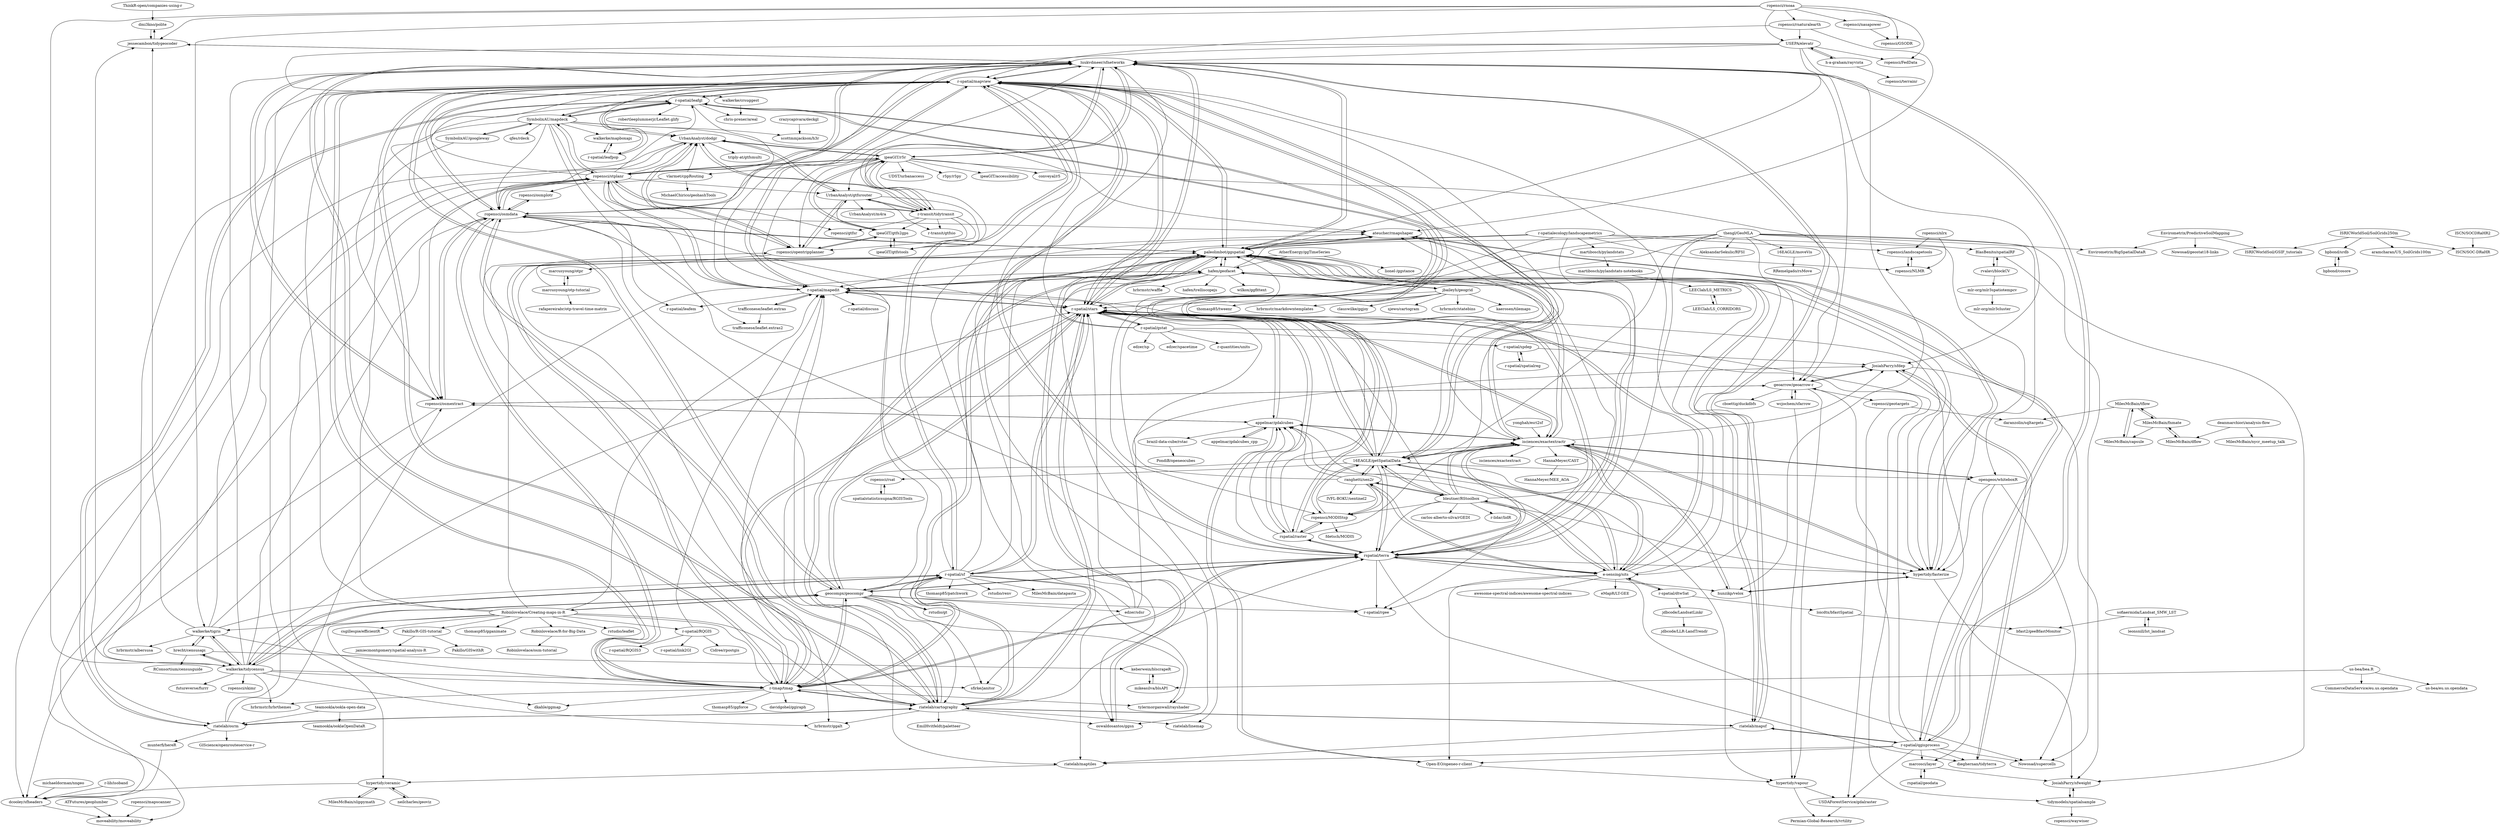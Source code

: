 digraph G {
"ThinkR-open/companies-using-r" -> "dmi3kno/polite"
"r-spatial/leafgl" -> "SymbolixAU/mapdeck"
"r-spatial/leafgl" -> "r-spatial/leafpop"
"r-spatial/leafgl" -> "r-spatial/mapview"
"r-spatial/leafgl" -> "robertleeplummerjr/Leaflet.glify" ["e"=1]
"r-spatial/leafgl" -> "r-spatial/leafem"
"r-spatial/leafgl" -> "isciences/exactextractr"
"r-spatial/leafgl" -> "16EAGLE/getSpatialData"
"r-spatial/leafgl" -> "r-spatial/mapedit"
"r-spatial/leafgl" -> "chris-prener/areal"
"r-spatial/leafgl" -> "riatelab/osrm"
"edzer/sdsr" -> "JosiahParry/sfdep"
"edzer/sdsr" -> "riatelab/maptiles"
"edzer/sdsr" -> "r-spatial/stars"
"edzer/sdsr" -> "r-spatial/mapview"
"Robinlovelace/Creating-maps-in-R" -> "geocompx/geocompr"
"Robinlovelace/Creating-maps-in-R" -> "r-tmap/tmap"
"Robinlovelace/Creating-maps-in-R" -> "csgillespie/efficientR" ["e"=1]
"Robinlovelace/Creating-maps-in-R" -> "r-spatial/mapedit"
"Robinlovelace/Creating-maps-in-R" -> "walkerke/tigris"
"Robinlovelace/Creating-maps-in-R" -> "Pakillo/R-GIS-tutorial"
"Robinlovelace/Creating-maps-in-R" -> "Robinlovelace/R-for-Big-Data"
"Robinlovelace/Creating-maps-in-R" -> "ropensci/stplanr"
"Robinlovelace/Creating-maps-in-R" -> "riatelab/cartography"
"Robinlovelace/Creating-maps-in-R" -> "thomasp85/gganimate" ["e"=1]
"Robinlovelace/Creating-maps-in-R" -> "r-spatial/mapview"
"Robinlovelace/Creating-maps-in-R" -> "dkahle/ggmap" ["e"=1]
"Robinlovelace/Creating-maps-in-R" -> "paleolimbot/ggspatial"
"Robinlovelace/Creating-maps-in-R" -> "rstudio/leaflet" ["e"=1]
"Robinlovelace/Creating-maps-in-R" -> "r-spatial/RQGIS"
"MilesMcBain/dflow" -> "MilesMcBain/fnmate"
"thengl/GeoMLA" -> "BlasBenito/spatialRF"
"thengl/GeoMLA" -> "AleksandarSekulic/RFSI"
"thengl/GeoMLA" -> "r-spatial/stars"
"thengl/GeoMLA" -> "rspatial/terra"
"thengl/GeoMLA" -> "16EAGLE/getSpatialData"
"thengl/GeoMLA" -> "Nowosad/supercells"
"thengl/GeoMLA" -> "e-sensing/sits"
"thengl/GeoMLA" -> "paleolimbot/ggspatial"
"thengl/GeoMLA" -> "ropensci/MODIStsp"
"thengl/GeoMLA" -> "opengeos/whiteboxR"
"thengl/GeoMLA" -> "16EAGLE/moveVis"
"thengl/GeoMLA" -> "Envirometrix/BigSpatialDataR"
"Open-EO/openeo-r-client" -> "appelmar/gdalcubes"
"Open-EO/openeo-r-client" -> "hypertidy/vapour"
"ropensci/nlrx" -> "ropensci/landscapetools"
"ropensci/nlrx" -> "ropensci/NLMR"
"SymbolixAU/mapdeck" -> "r-spatial/leafgl"
"SymbolixAU/mapdeck" -> "SymbolixAU/googleway"
"SymbolixAU/mapdeck" -> "r-spatial/mapview"
"SymbolixAU/mapdeck" -> "ropensci/osmextract"
"SymbolixAU/mapdeck" -> "r-spatial/mapedit"
"SymbolixAU/mapdeck" -> "ropensci/stplanr"
"SymbolixAU/mapdeck" -> "qfes/rdeck" ["e"=1]
"SymbolixAU/mapdeck" -> "ateucher/rmapshaper"
"SymbolixAU/mapdeck" -> "walkerke/mapboxapi"
"SymbolixAU/mapdeck" -> "scottmmjackson/h3r"
"SymbolixAU/mapdeck" -> "ropensci/osmdata"
"SymbolixAU/mapdeck" -> "UrbanAnalyst/dodgr"
"SymbolixAU/mapdeck" -> "trafficonese/leaflet.extras2"
"appelmar/gdalcubes" -> "Open-EO/openeo-r-client"
"appelmar/gdalcubes" -> "appelmar/gdalcubes_cpp"
"appelmar/gdalcubes" -> "hypertidy/vapour"
"appelmar/gdalcubes" -> "isciences/exactextractr"
"appelmar/gdalcubes" -> "brazil-data-cube/rstac"
"appelmar/gdalcubes" -> "r-spatial/stars"
"appelmar/gdalcubes" -> "ropensci/osmextract"
"luukvdmeer/sfnetworks" -> "jessecambon/tidygeocoder"
"luukvdmeer/sfnetworks" -> "ropensci/osmextract"
"luukvdmeer/sfnetworks" -> "r-spatial/stars"
"luukvdmeer/sfnetworks" -> "ropensci/stplanr"
"luukvdmeer/sfnetworks" -> "r-spatial/mapview"
"luukvdmeer/sfnetworks" -> "riatelab/mapsf"
"luukvdmeer/sfnetworks" -> "r-tmap/tmap"
"luukvdmeer/sfnetworks" -> "paleolimbot/ggspatial"
"luukvdmeer/sfnetworks" -> "ropensci/osmdata"
"luukvdmeer/sfnetworks" -> "JosiahParry/sfdep"
"luukvdmeer/sfnetworks" -> "geoarrow/geoarrow-r"
"luukvdmeer/sfnetworks" -> "r-spatial/qgisprocess"
"luukvdmeer/sfnetworks" -> "ipeaGIT/r5r"
"luukvdmeer/sfnetworks" -> "r-transit/tidytransit"
"luukvdmeer/sfnetworks" -> "UrbanAnalyst/dodgr"
"loicdtx/bfastSpatial" -> "bfast2/geeBfastMonitor"
"bleutner/RStoolbox" -> "16EAGLE/getSpatialData"
"bleutner/RStoolbox" -> "e-sensing/sits"
"bleutner/RStoolbox" -> "ranghetti/sen2r"
"bleutner/RStoolbox" -> "rspatial/terra"
"bleutner/RStoolbox" -> "r-spatial/mapview"
"bleutner/RStoolbox" -> "isciences/exactextractr"
"bleutner/RStoolbox" -> "ropensci/MODIStsp"
"bleutner/RStoolbox" -> "r-spatial/stars"
"bleutner/RStoolbox" -> "hypertidy/fasterize"
"bleutner/RStoolbox" -> "r-spatial/rgee" ["e"=1]
"bleutner/RStoolbox" -> "paleolimbot/ggspatial"
"bleutner/RStoolbox" -> "r-lidar/lidR" ["e"=1]
"bleutner/RStoolbox" -> "carlos-alberto-silva/rGEDI" ["e"=1]
"leonsnill/lst_landsat" -> "sofiaermida/Landsat_SMW_LST"
"r-spatialecology/landscapemetrics" -> "ropensci/NLMR"
"r-spatialecology/landscapemetrics" -> "paleolimbot/ggspatial"
"r-spatialecology/landscapemetrics" -> "martibosch/pylandstats"
"r-spatialecology/landscapemetrics" -> "ropensci/landscapetools"
"r-spatialecology/landscapemetrics" -> "rspatial/terra"
"r-spatialecology/landscapemetrics" -> "r-spatial/mapedit"
"r-spatialecology/landscapemetrics" -> "hypertidy/fasterize"
"r-spatialecology/landscapemetrics" -> "r-spatial/stars"
"r-spatialecology/landscapemetrics" -> "oswaldosantos/ggsn"
"dmi3kno/polite" -> "jessecambon/tidygeocoder"
"ropensci/rnoaa" -> "ropensci/nasapower"
"ropensci/rnoaa" -> "USEPA/elevatr"
"ropensci/rnoaa" -> "ropensci/FedData"
"ropensci/rnoaa" -> "ropensci/GSODR"
"ropensci/rnoaa" -> "jessecambon/tidygeocoder"
"ropensci/rnoaa" -> "walkerke/tigris"
"ropensci/rnoaa" -> "ropensci/rnaturalearth"
"ropensci/rnoaa" -> "walkerke/tidycensus"
"walkerke/mapboxapi" -> "r-spatial/leafpop"
"r-tmap/tmap" -> "r-spatial/mapview"
"r-tmap/tmap" -> "r-spatial/stars"
"r-tmap/tmap" -> "r-spatial/sf"
"r-tmap/tmap" -> "rspatial/terra"
"r-tmap/tmap" -> "geocompx/geocompr"
"r-tmap/tmap" -> "paleolimbot/ggspatial"
"r-tmap/tmap" -> "riatelab/cartography"
"r-tmap/tmap" -> "luukvdmeer/sfnetworks"
"r-tmap/tmap" -> "ropensci/osmdata"
"r-tmap/tmap" -> "r-spatial/mapedit"
"r-tmap/tmap" -> "hrbrmstr/hrbrthemes" ["e"=1]
"r-tmap/tmap" -> "thomasp85/ggforce" ["e"=1]
"r-tmap/tmap" -> "tylermorganwall/rayshader" ["e"=1]
"r-tmap/tmap" -> "dkahle/ggmap" ["e"=1]
"r-tmap/tmap" -> "davidgohel/ggiraph" ["e"=1]
"vlarmet/cppRouting" -> "UrbanAnalyst/dodgr"
"vlarmet/cppRouting" -> "dcooley/sfheaders"
"vlarmet/cppRouting" -> "MichaelChirico/geohashTools"
"neilcharles/geoviz" -> "hypertidy/ceramic"
"mlr-org/mlr3spatiotempcv" -> "mlr-org/mlr3cluster" ["e"=1]
"jbaileyh/geogrid" -> "hafen/geofacet"
"jbaileyh/geogrid" -> "clauswilke/ggjoy" ["e"=1]
"jbaileyh/geogrid" -> "riatelab/linemap"
"jbaileyh/geogrid" -> "sjewo/cartogram"
"jbaileyh/geogrid" -> "hrbrmstr/statebins"
"jbaileyh/geogrid" -> "kaerosen/tilemaps"
"jbaileyh/geogrid" -> "thomasp85/tweenr" ["e"=1]
"jbaileyh/geogrid" -> "hrbrmstr/markdowntemplates" ["e"=1]
"marcusyoung/otp-tutorial" -> "marcusyoung/otpr"
"marcusyoung/otp-tutorial" -> "ropensci/opentripplanner"
"marcusyoung/otp-tutorial" -> "rafapereirabr/otp-travel-time-matrix" ["e"=1]
"crazycapivara/deckgl" -> "scottmmjackson/h3r"
"rspatial/terra" -> "r-spatial/stars"
"rspatial/terra" -> "isciences/exactextractr"
"rspatial/terra" -> "r-spatial/sf"
"rspatial/terra" -> "r-tmap/tmap"
"rspatial/terra" -> "rspatial/raster"
"rspatial/terra" -> "paleolimbot/ggspatial"
"rspatial/terra" -> "r-spatial/mapview"
"rspatial/terra" -> "appelmar/gdalcubes"
"rspatial/terra" -> "16EAGLE/getSpatialData"
"rspatial/terra" -> "r-spatial/rgee" ["e"=1]
"rspatial/terra" -> "hunzikp/velox"
"rspatial/terra" -> "geocompx/geocompr"
"rspatial/terra" -> "hypertidy/fasterize"
"rspatial/terra" -> "e-sensing/sits"
"rspatial/terra" -> "dieghernan/tidyterra"
"16EAGLE/getSpatialData" -> "bleutner/RStoolbox"
"16EAGLE/getSpatialData" -> "e-sensing/sits"
"16EAGLE/getSpatialData" -> "rspatial/terra"
"16EAGLE/getSpatialData" -> "appelmar/gdalcubes"
"16EAGLE/getSpatialData" -> "r-spatial/stars"
"16EAGLE/getSpatialData" -> "r-spatial/mapview"
"16EAGLE/getSpatialData" -> "hypertidy/fasterize"
"16EAGLE/getSpatialData" -> "ranghetti/sen2r"
"16EAGLE/getSpatialData" -> "isciences/exactextractr"
"16EAGLE/getSpatialData" -> "r-spatial/leafgl"
"16EAGLE/getSpatialData" -> "r-spatial/mapedit"
"16EAGLE/getSpatialData" -> "ropensci/MODIStsp"
"16EAGLE/getSpatialData" -> "opengeos/whiteboxR"
"16EAGLE/getSpatialData" -> "ropensci/rsat"
"16EAGLE/getSpatialData" -> "ateucher/rmapshaper"
"r-transit/tidytransit" -> "UrbanAnalyst/gtfsrouter"
"r-transit/tidytransit" -> "ipeaGIT/gtfstools"
"r-transit/tidytransit" -> "UrbanAnalyst/dodgr"
"r-transit/tidytransit" -> "ipeaGIT/r5r"
"r-transit/tidytransit" -> "ipeaGIT/gtfs2gps"
"r-transit/tidytransit" -> "ropensci/opentripplanner"
"r-transit/tidytransit" -> "r-transit/gtfsio"
"r-transit/tidytransit" -> "ropensci/gtfsr"
"r-transit/tidytransit" -> "ropensci/stplanr"
"r-transit/tidytransit" -> "luukvdmeer/sfnetworks"
"michaeldorman/nngeo" -> "dcooley/sfheaders"
"isciences/exactextractr" -> "isciences/exactextract" ["e"=1]
"isciences/exactextractr" -> "rspatial/terra"
"isciences/exactextractr" -> "appelmar/gdalcubes"
"isciences/exactextractr" -> "hypertidy/fasterize"
"isciences/exactextractr" -> "r-spatial/stars"
"isciences/exactextractr" -> "hunzikp/velox"
"isciences/exactextractr" -> "paleolimbot/ggspatial"
"isciences/exactextractr" -> "opengeos/whiteboxR"
"isciences/exactextractr" -> "HannaMeyer/CAST"
"isciences/exactextractr" -> "ateucher/rmapshaper"
"isciences/exactextractr" -> "e-sensing/sits"
"isciences/exactextractr" -> "riatelab/maptiles"
"isciences/exactextractr" -> "r-spatial/leafgl"
"isciences/exactextractr" -> "JosiahParry/sfdep"
"isciences/exactextractr" -> "16EAGLE/getSpatialData"
"MilesMcBain/slippymath" -> "hypertidy/ceramic"
"hypertidy/ceramic" -> "MilesMcBain/slippymath"
"hypertidy/ceramic" -> "dcooley/sfheaders"
"hypertidy/ceramic" -> "neilcharles/geoviz"
"martibosch/pylandstats" -> "martibosch/pylandstats-notebooks"
"rvalavi/blockCV" -> "BlasBenito/spatialRF"
"rvalavi/blockCV" -> "mlr-org/mlr3spatiotempcv"
"r-spatial/spdep" -> "r-spatial/spatialreg"
"r-spatial/spdep" -> "JosiahParry/sfdep"
"r-spatial/leafpop" -> "walkerke/mapboxapi"
"r-spatial/leafpop" -> "r-spatial/leafgl"
"Envirometrix/PredictiveSoilMapping" -> "ISRICWorldSoil/GSIF_tutorials"
"Envirometrix/PredictiveSoilMapping" -> "Nowosad/geostat18-links"
"Envirometrix/PredictiveSoilMapping" -> "Envirometrix/BigSpatialDataR"
"ropensci/opentripplanner" -> "ipeaGIT/gtfs2gps"
"ropensci/opentripplanner" -> "marcusyoung/otpr"
"ropensci/opentripplanner" -> "UrbanAnalyst/gtfsrouter"
"ropensci/opentripplanner" -> "UrbanAnalyst/dodgr"
"marcusyoung/otpr" -> "marcusyoung/otp-tutorial"
"opengeos/whiteboxR" -> "Nowosad/supercells"
"opengeos/whiteboxR" -> "hypertidy/fasterize"
"opengeos/whiteboxR" -> "marcosci/layer"
"opengeos/whiteboxR" -> "isciences/exactextractr"
"spatialstatisticsupna/RGISTools" -> "ropensci/rsat"
"rspatial/raster" -> "rspatial/terra"
"rspatial/raster" -> "r-spatial/stars"
"rspatial/raster" -> "r-spatial/mapview"
"rspatial/raster" -> "paleolimbot/ggspatial"
"rspatial/raster" -> "appelmar/gdalcubes"
"rspatial/raster" -> "ropensci/MODIStsp"
"rspatial/raster" -> "isciences/exactextractr"
"ropensci/nasapower" -> "ropensci/GSODR"
"MilesMcBain/fnmate" -> "MilesMcBain/dflow"
"MilesMcBain/fnmate" -> "MilesMcBain/tflow"
"MilesMcBain/fnmate" -> "MilesMcBain/capsule"
"ATFutures/geoplumber" -> "moveability/moveability"
"yonghah/esri2sf" -> "isciences/exactextractr"
"ropensci/landscapetools" -> "ropensci/NLMR"
"dcooley/sfheaders" -> "moveability/moveability"
"r-lib/isoband" -> "dcooley/sfheaders"
"UrbanAnalyst/gtfsrouter" -> "r-transit/tidytransit"
"UrbanAnalyst/gtfsrouter" -> "UrbanAnalyst/dodgr"
"UrbanAnalyst/gtfsrouter" -> "ropensci/opentripplanner"
"UrbanAnalyst/gtfsrouter" -> "r-transit/gtfsio"
"UrbanAnalyst/gtfsrouter" -> "ipeaGIT/gtfs2gps"
"UrbanAnalyst/gtfsrouter" -> "UrbanAnalyst/m4ra"
"UrbanAnalyst/gtfsrouter" -> "ipeaGIT/gtfstools"
"ropensci/mapscanner" -> "moveability/moveability"
"appelmar/gdalcubes_cpp" -> "appelmar/gdalcubes"
"r-spatial/spatialreg" -> "r-spatial/spdep"
"martibosch/pylandstats-notebooks" -> "LEEClab/LS_METRICS"
"bpbond/cosore" -> "bpbond/srdb"
"MilesMcBain/capsule" -> "MilesMcBain/tflow"
"rspatial/geodata" -> "marcosci/layer"
"jessecambon/tidygeocoder" -> "luukvdmeer/sfnetworks"
"jessecambon/tidygeocoder" -> "dmi3kno/polite"
"ropensci/osmextract" -> "ropensci/osmdata"
"ropensci/osmextract" -> "geoarrow/geoarrow-r"
"ropensci/osmextract" -> "dcooley/sfheaders"
"ropensci/osmextract" -> "appelmar/gdalcubes"
"ropensci/osmextract" -> "luukvdmeer/sfnetworks"
"munterfi/hereR" -> "dcooley/sfheaders"
"walkerke/crsuggest" -> "chris-prener/areal"
"r-spatial/dtwSat" -> "loicdtx/bfastSpatial"
"r-spatial/dtwSat" -> "e-sensing/sits"
"r-spatial/dtwSat" -> "jdbcode/LandsatLinkr"
"riatelab/mapsf" -> "paleolimbot/ggspatial"
"riatelab/mapsf" -> "luukvdmeer/sfnetworks"
"riatelab/mapsf" -> "r-spatial/qgisprocess"
"riatelab/mapsf" -> "riatelab/cartography"
"riatelab/mapsf" -> "riatelab/maptiles"
"brazil-data-cube/rstac" -> "PondiB/openeocubes"
"mikeasilva/blsAPI" -> "keberwein/blscrapeR"
"sofiaermida/Landsat_SMW_LST" -> "leonsnill/lst_landsat"
"sofiaermida/Landsat_SMW_LST" -> "bfast2/geeBfastMonitor"
"ropensci/MODIStsp" -> "ranghetti/sen2r"
"ropensci/MODIStsp" -> "fdetsch/MODIS"
"ropensci/MODIStsp" -> "rspatial/raster"
"ropensci/MODIStsp" -> "16EAGLE/getSpatialData"
"jdbcode/LandsatLinkr" -> "jdbcode/LLR-LandTrendr"
"ipeaGIT/r5r" -> "UrbanAnalyst/dodgr"
"ipeaGIT/r5r" -> "r-transit/tidytransit"
"ipeaGIT/r5r" -> "ipeaGIT/gtfs2gps"
"ipeaGIT/r5r" -> "r5py/r5py" ["e"=1]
"ipeaGIT/r5r" -> "UrbanAnalyst/gtfsrouter"
"ipeaGIT/r5r" -> "ipeaGIT/accessibility"
"ipeaGIT/r5r" -> "luukvdmeer/sfnetworks"
"ipeaGIT/r5r" -> "conveyal/r5" ["e"=1]
"ipeaGIT/r5r" -> "ropensci/stplanr"
"ipeaGIT/r5r" -> "ipeaGIT/gtfstools"
"ipeaGIT/r5r" -> "ropensci/opentripplanner"
"ipeaGIT/r5r" -> "UDST/urbanaccess" ["e"=1]
"ipeaGIT/r5r" -> "vlarmet/cppRouting"
"ipeaGIT/r5r" -> "geoarrow/geoarrow-r"
"teamookla/ookla-open-data" -> "teamookla/ooklaOpenDataR"
"teamookla/ookla-open-data" -> "riatelab/osrm"
"ipeaGIT/gtfs2gps" -> "ipeaGIT/gtfstools"
"ipeaGIT/gtfs2gps" -> "ropensci/opentripplanner"
"ipeaGIT/gtfs2gps" -> "ipeaGIT/r5r"
"deanmarchiori/analysis-flow" -> "MilesMcBain/nycr_meetup_talk"
"deanmarchiori/analysis-flow" -> "MilesMcBain/dflow"
"bpbond/srdb" -> "bpbond/cosore"
"ropensci/rsat" -> "spatialstatisticsupna/RGISTools"
"r-spatial/qgisprocess" -> "Nowosad/supercells"
"r-spatial/qgisprocess" -> "geoarrow/geoarrow-r"
"r-spatial/qgisprocess" -> "paleolimbot/ggspatial"
"r-spatial/qgisprocess" -> "marcosci/layer"
"r-spatial/qgisprocess" -> "riatelab/mapsf"
"r-spatial/qgisprocess" -> "luukvdmeer/sfnetworks"
"r-spatial/qgisprocess" -> "r-spatial/stars"
"r-spatial/qgisprocess" -> "JosiahParry/sfdep"
"r-spatial/qgisprocess" -> "Open-EO/openeo-r-client"
"r-spatial/qgisprocess" -> "dieghernan/tidyterra"
"r-spatial/qgisprocess" -> "USDAForestService/gdalraster"
"r-spatial/qgisprocess" -> "riatelab/maptiles"
"walkerke/tigris" -> "walkerke/tidycensus"
"walkerke/tigris" -> "hrecht/censusapi"
"walkerke/tigris" -> "r-tmap/tmap"
"walkerke/tigris" -> "jessecambon/tidygeocoder"
"walkerke/tigris" -> "hrbrmstr/albersusa" ["e"=1]
"walkerke/tigris" -> "r-spatial/mapview"
"walkerke/tigris" -> "hafen/geofacet"
"walkerke/tigris" -> "r-spatial/sf"
"ropensci/rnaturalearth" -> "ateucher/rmapshaper"
"ropensci/rnaturalearth" -> "r-spatial/mapview"
"ropensci/rnaturalearth" -> "USEPA/elevatr"
"riatelab/maptiles" -> "hypertidy/ceramic"
"ateucher/rmapshaper" -> "hypertidy/fasterize"
"ateucher/rmapshaper" -> "geoarrow/geoarrow-r"
"ateucher/rmapshaper" -> "paleolimbot/ggspatial"
"ropensci/stplanr" -> "UrbanAnalyst/dodgr"
"ropensci/stplanr" -> "luukvdmeer/sfnetworks"
"ropensci/stplanr" -> "ropensci/osmdata"
"ropensci/stplanr" -> "r-spatial/mapedit"
"ropensci/stplanr" -> "r-transit/tidytransit"
"ropensci/stplanr" -> "SymbolixAU/mapdeck"
"ropensci/stplanr" -> "ipeaGIT/r5r"
"ropensci/stplanr" -> "r-spatial/mapview"
"ropensci/stplanr" -> "UrbanAnalyst/gtfsrouter"
"ropensci/stplanr" -> "ropensci/opentripplanner"
"ropensci/stplanr" -> "r-spatial/leafgl"
"ropensci/stplanr" -> "ropensci/osmextract"
"ropensci/stplanr" -> "ropensci/gtfsr"
"ropensci/stplanr" -> "riatelab/osrm"
"ropensci/stplanr" -> "ropensci/osmplotr"
"riatelab/cartography" -> "paleolimbot/ggspatial"
"riatelab/cartography" -> "r-tmap/tmap"
"riatelab/cartography" -> "r-spatial/mapview"
"riatelab/cartography" -> "r-spatial/stars"
"riatelab/cartography" -> "ropensci/osmdata"
"riatelab/cartography" -> "hafen/geofacet"
"riatelab/cartography" -> "riatelab/mapsf"
"riatelab/cartography" -> "r-spatial/mapedit"
"riatelab/cartography" -> "riatelab/osrm"
"riatelab/cartography" -> "rspatial/terra"
"riatelab/cartography" -> "oswaldosantos/ggsn"
"riatelab/cartography" -> "riatelab/linemap"
"riatelab/cartography" -> "ateucher/rmapshaper"
"riatelab/cartography" -> "hrbrmstr/ggalt" ["e"=1]
"riatelab/cartography" -> "EmilHvitfeldt/paletteer" ["e"=1]
"tidymodels/spatialsample" -> "JosiahParry/sfweight"
"tidymodels/spatialsample" -> "ropensci/waywiser"
"JosiahParry/sfweight" -> "tidymodels/spatialsample"
"wcjochem/sfarrow" -> "geoarrow/geoarrow-r"
"wcjochem/sfarrow" -> "hypertidy/vapour"
"Robinlovelace/R-for-Big-Data" -> "Robinlovelace/osm-tutorial"
"BlasBenito/spatialRF" -> "rvalavi/blockCV"
"BlasBenito/spatialRF" -> "JosiahParry/sfweight"
"MilesMcBain/tflow" -> "MilesMcBain/capsule"
"MilesMcBain/tflow" -> "MilesMcBain/fnmate"
"MilesMcBain/tflow" -> "daranzolin/sqltargets"
"h-a-graham/rayvista" -> "ropensci/terrainr"
"h-a-graham/rayvista" -> "USEPA/elevatr"
"ipeaGIT/gtfstools" -> "ipeaGIT/gtfs2gps"
"r-spatial/sf" -> "r-spatial/stars"
"r-spatial/sf" -> "r-spatial/mapview"
"r-spatial/sf" -> "r-tmap/tmap"
"r-spatial/sf" -> "rspatial/terra"
"r-spatial/sf" -> "geocompx/geocompr"
"r-spatial/sf" -> "r-spatial/mapedit"
"r-spatial/sf" -> "sfirke/janitor" ["e"=1]
"r-spatial/sf" -> "MilesMcBain/datapasta" ["e"=1]
"r-spatial/sf" -> "rstudio/gt" ["e"=1]
"r-spatial/sf" -> "thomasp85/patchwork" ["e"=1]
"r-spatial/sf" -> "luukvdmeer/sfnetworks"
"r-spatial/sf" -> "paleolimbot/ggspatial"
"r-spatial/sf" -> "walkerke/tidycensus"
"r-spatial/sf" -> "rstudio/renv" ["e"=1]
"r-spatial/sf" -> "tylermorganwall/rayshader" ["e"=1]
"r-spatial/mapview" -> "r-spatial/mapedit"
"r-spatial/mapview" -> "r-spatial/stars"
"r-spatial/mapview" -> "r-tmap/tmap"
"r-spatial/mapview" -> "r-spatial/sf"
"r-spatial/mapview" -> "rspatial/terra"
"r-spatial/mapview" -> "luukvdmeer/sfnetworks"
"r-spatial/mapview" -> "paleolimbot/ggspatial"
"r-spatial/mapview" -> "geocompx/geocompr"
"r-spatial/mapview" -> "r-spatial/leafgl"
"r-spatial/mapview" -> "riatelab/cartography"
"r-spatial/mapview" -> "SymbolixAU/mapdeck"
"r-spatial/mapview" -> "16EAGLE/getSpatialData"
"r-spatial/mapview" -> "r-spatial/rgee" ["e"=1]
"r-spatial/mapview" -> "ropensci/osmdata"
"r-spatial/mapview" -> "rspatial/raster"
"marcosci/layer" -> "JosiahParry/sfweight"
"marcosci/layer" -> "rspatial/geodata"
"JosiahParry/sfdep" -> "geoarrow/geoarrow-r"
"JosiahParry/sfdep" -> "dieghernan/tidyterra"
"JosiahParry/sfdep" -> "JosiahParry/sfweight"
"riatelab/osrm" -> "munterfi/hereR"
"riatelab/osrm" -> "r-spatial/leafgl"
"riatelab/osrm" -> "riatelab/cartography"
"riatelab/osrm" -> "luukvdmeer/sfnetworks"
"riatelab/osrm" -> "GIScience/openrouteservice-r" ["e"=1]
"riatelab/osrm" -> "ropensci/osmextract"
"geoarrow/geoarrow-r" -> "wcjochem/sfarrow"
"geoarrow/geoarrow-r" -> "JosiahParry/sfdep"
"geoarrow/geoarrow-r" -> "ropensci/osmextract"
"geoarrow/geoarrow-r" -> "hypertidy/vapour"
"geoarrow/geoarrow-r" -> "ropensci/geotargets"
"geoarrow/geoarrow-r" -> "cboettig/duckdbfs"
"dieghernan/tidyterra" -> "JosiahParry/sfdep"
"r-spatial/gstat" -> "r-spatial/stars"
"r-spatial/gstat" -> "paleolimbot/ggspatial"
"r-spatial/gstat" -> "edzer/sp" ["e"=1]
"r-spatial/gstat" -> "edzer/spacetime"
"r-spatial/gstat" -> "r-spatial/mapview"
"r-spatial/gstat" -> "r-spatial/spdep"
"r-spatial/gstat" -> "tidymodels/spatialsample"
"r-spatial/gstat" -> "r-quantities/units" ["e"=1]
"oswaldosantos/ggsn" -> "paleolimbot/ggspatial"
"ISRICWorldSoil/SoilGrids250m" -> "ISRICWorldSoil/GSIF_tutorials"
"ISRICWorldSoil/SoilGrids250m" -> "aramcharan/US_SoilGrids100m"
"ISRICWorldSoil/SoilGrids250m" -> "bpbond/srdb"
"ISRICWorldSoil/SoilGrids250m" -> "ISCN/SOC-DRaHR"
"ropensci/osmplotr" -> "ropensci/osmdata"
"AtherEnergy/ggTimeSeries" -> "lionel-/ggstance"
"AtherEnergy/ggTimeSeries" -> "hafen/geofacet"
"AtherEnergy/ggTimeSeries" -> "hrbrmstr/ggalt" ["e"=1]
"r-spatial/RQGIS" -> "r-spatial/RQGIS3"
"r-spatial/RQGIS" -> "r-spatial/mapedit"
"r-spatial/RQGIS" -> "r-spatial/link2GI"
"r-spatial/RQGIS" -> "Cidree/rpostgis"
"keberwein/blscrapeR" -> "mikeasilva/blsAPI"
"hrecht/censusapi" -> "walkerke/tidycensus"
"hrecht/censusapi" -> "walkerke/tigris"
"hrecht/censusapi" -> "keberwein/blscrapeR"
"hrecht/censusapi" -> "RConsortium/censusguide"
"SymbolixAU/googleway" -> "SymbolixAU/mapdeck"
"SymbolixAU/googleway" -> "hypertidy/ceramic"
"LEEClab/LS_CORRIDORS" -> "LEEClab/LS_METRICS"
"trafficonese/leaflet.extras" -> "r-spatial/mapedit"
"trafficonese/leaflet.extras" -> "trafficonese/leaflet.extras2"
"paleolimbot/ggspatial" -> "riatelab/cartography"
"paleolimbot/ggspatial" -> "r-spatial/stars"
"paleolimbot/ggspatial" -> "rspatial/terra"
"paleolimbot/ggspatial" -> "r-tmap/tmap"
"paleolimbot/ggspatial" -> "riatelab/mapsf"
"paleolimbot/ggspatial" -> "hafen/geofacet"
"paleolimbot/ggspatial" -> "ateucher/rmapshaper"
"paleolimbot/ggspatial" -> "isciences/exactextractr"
"paleolimbot/ggspatial" -> "ropensci/osmdata"
"paleolimbot/ggspatial" -> "luukvdmeer/sfnetworks"
"paleolimbot/ggspatial" -> "oswaldosantos/ggsn"
"paleolimbot/ggspatial" -> "r-spatial/mapview"
"paleolimbot/ggspatial" -> "r-spatial/mapedit"
"paleolimbot/ggspatial" -> "r-spatial/qgisprocess"
"paleolimbot/ggspatial" -> "hypertidy/fasterize"
"us-bea/bea.R" -> "us-bea/eu.us.opendata"
"us-bea/bea.R" -> "CommerceDataService/eu.us.opendata"
"us-bea/bea.R" -> "mikeasilva/blsAPI"
"USEPA/elevatr" -> "h-a-graham/rayvista"
"USEPA/elevatr" -> "ropensci/FedData"
"USEPA/elevatr" -> "paleolimbot/ggspatial"
"USEPA/elevatr" -> "hunzikp/velox"
"USEPA/elevatr" -> "walkerke/crsuggest"
"USEPA/elevatr" -> "r-spatial/mapedit"
"USEPA/elevatr" -> "luukvdmeer/sfnetworks"
"hunzikp/velox" -> "hypertidy/fasterize"
"hunzikp/velox" -> "isciences/exactextractr"
"USDAForestService/gdalraster" -> "Permian-Global-Research/vrtility"
"ropensci/osmdata" -> "ropensci/osmextract"
"ropensci/osmdata" -> "ropensci/osmplotr"
"ropensci/osmdata" -> "paleolimbot/ggspatial"
"ropensci/osmdata" -> "luukvdmeer/sfnetworks"
"ropensci/osmdata" -> "r-tmap/tmap"
"ropensci/osmdata" -> "ropensci/stplanr"
"ropensci/osmdata" -> "r-spatial/stars"
"ropensci/osmdata" -> "UrbanAnalyst/dodgr"
"ropensci/osmdata" -> "riatelab/cartography"
"ropensci/osmdata" -> "r-spatial/mapview"
"ropensci/osmdata" -> "ateucher/rmapshaper"
"ropensci/osmdata" -> "rspatial/terra"
"ropensci/geotargets" -> "daranzolin/sqltargets"
"ropensci/geotargets" -> "USDAForestService/gdalraster"
"r-spatial/mapedit" -> "r-spatial/mapview"
"r-spatial/mapedit" -> "r-spatial/discuss"
"r-spatial/mapedit" -> "r-spatial/stars"
"r-spatial/mapedit" -> "r-spatial/leafem"
"r-spatial/mapedit" -> "trafficonese/leaflet.extras"
"r-spatial/mapedit" -> "hafen/geofacet"
"r-spatial/mapedit" -> "paleolimbot/ggspatial"
"r-spatial/mapedit" -> "ropensci/stplanr"
"r-spatial/mapedit" -> "hypertidy/fasterize"
"r-spatial/stars" -> "rspatial/terra"
"r-spatial/stars" -> "r-spatial/mapview"
"r-spatial/stars" -> "r-spatial/sf"
"r-spatial/stars" -> "r-tmap/tmap"
"r-spatial/stars" -> "paleolimbot/ggspatial"
"r-spatial/stars" -> "appelmar/gdalcubes"
"r-spatial/stars" -> "isciences/exactextractr"
"r-spatial/stars" -> "r-spatial/mapedit"
"r-spatial/stars" -> "geocompx/geocompr"
"r-spatial/stars" -> "luukvdmeer/sfnetworks"
"r-spatial/stars" -> "e-sensing/sits"
"r-spatial/stars" -> "rspatial/raster"
"r-spatial/stars" -> "riatelab/cartography"
"r-spatial/stars" -> "r-spatial/gstat"
"r-spatial/stars" -> "16EAGLE/getSpatialData"
"LEEClab/LS_METRICS" -> "LEEClab/LS_CORRIDORS"
"geocompx/geocompr" -> "r-spatial/sf"
"geocompx/geocompr" -> "r-tmap/tmap"
"geocompx/geocompr" -> "r-spatial/stars"
"geocompx/geocompr" -> "r-spatial/mapview"
"geocompx/geocompr" -> "rspatial/terra"
"geocompx/geocompr" -> "tylermorganwall/rayshader" ["e"=1]
"geocompx/geocompr" -> "luukvdmeer/sfnetworks"
"geocompx/geocompr" -> "r-spatial/rgee" ["e"=1]
"geocompx/geocompr" -> "Robinlovelace/Creating-maps-in-R"
"geocompx/geocompr" -> "edzer/sdsr"
"geocompx/geocompr" -> "walkerke/tidycensus"
"geocompx/geocompr" -> "sfirke/janitor" ["e"=1]
"geocompx/geocompr" -> "riatelab/cartography"
"geocompx/geocompr" -> "rstudio/gt" ["e"=1]
"geocompx/geocompr" -> "ropensci/osmdata"
"Pakillo/R-GIS-tutorial" -> "jamiecmontgomery/spatial-analysis-R"
"Pakillo/R-GIS-tutorial" -> "Pakillo/GISwithR"
"hypertidy/fasterize" -> "hunzikp/velox"
"hypertidy/fasterize" -> "isciences/exactextractr"
"hypertidy/fasterize" -> "JosiahParry/sfweight"
"hypertidy/fasterize" -> "ateucher/rmapshaper"
"e-sensing/sits" -> "r-spatial/rgee" ["e"=1]
"e-sensing/sits" -> "r-spatial/stars"
"e-sensing/sits" -> "16EAGLE/getSpatialData"
"e-sensing/sits" -> "isciences/exactextractr"
"e-sensing/sits" -> "rspatial/terra"
"e-sensing/sits" -> "ranghetti/sen2r"
"e-sensing/sits" -> "appelmar/gdalcubes"
"e-sensing/sits" -> "bleutner/RStoolbox"
"e-sensing/sits" -> "r-spatial/mapview"
"e-sensing/sits" -> "r-spatial/dtwSat"
"e-sensing/sits" -> "paleolimbot/ggspatial"
"e-sensing/sits" -> "awesome-spectral-indices/awesome-spectral-indices" ["e"=1]
"e-sensing/sits" -> "Open-EO/openeo-r-client"
"e-sensing/sits" -> "eMapR/LT-GEE" ["e"=1]
"e-sensing/sits" -> "Nowosad/supercells"
"walkerke/tidycensus" -> "walkerke/tigris"
"walkerke/tidycensus" -> "hrecht/censusapi"
"walkerke/tidycensus" -> "r-tmap/tmap"
"walkerke/tidycensus" -> "r-spatial/sf"
"walkerke/tidycensus" -> "r-spatial/stars"
"walkerke/tidycensus" -> "ropensci/osmdata"
"walkerke/tidycensus" -> "geocompx/geocompr"
"walkerke/tidycensus" -> "sfirke/janitor" ["e"=1]
"walkerke/tidycensus" -> "ropensci/skimr" ["e"=1]
"walkerke/tidycensus" -> "jessecambon/tidygeocoder"
"walkerke/tidycensus" -> "luukvdmeer/sfnetworks"
"walkerke/tidycensus" -> "hrbrmstr/hrbrthemes" ["e"=1]
"walkerke/tidycensus" -> "hrbrmstr/ggalt" ["e"=1]
"walkerke/tidycensus" -> "r-spatial/mapview"
"walkerke/tidycensus" -> "futureverse/furrr" ["e"=1]
"hafen/geofacet" -> "paleolimbot/ggspatial"
"hafen/geofacet" -> "r-spatial/mapedit"
"hafen/geofacet" -> "jbaileyh/geogrid"
"hafen/geofacet" -> "riatelab/cartography"
"hafen/geofacet" -> "hrbrmstr/waffle" ["e"=1]
"hafen/geofacet" -> "ateucher/rmapshaper"
"hafen/geofacet" -> "hafen/trelliscopejs" ["e"=1]
"hafen/geofacet" -> "oswaldosantos/ggsn"
"hafen/geofacet" -> "hypertidy/fasterize"
"hafen/geofacet" -> "wilkox/ggfittext" ["e"=1]
"UrbanAnalyst/dodgr" -> "UrbanAnalyst/gtfsrouter"
"UrbanAnalyst/dodgr" -> "dcooley/sfheaders"
"UrbanAnalyst/dodgr" -> "ipeaGIT/r5r"
"UrbanAnalyst/dodgr" -> "triply-at/gtfsmulti"
"UrbanAnalyst/dodgr" -> "r-transit/tidytransit"
"UrbanAnalyst/dodgr" -> "ropensci/opentripplanner"
"UrbanAnalyst/dodgr" -> "moveability/moveability"
"HannaMeyer/CAST" -> "HannaMeyer/MEE_AOA"
"16EAGLE/moveVis" -> "RRemelgado/rsMove"
"hypertidy/vapour" -> "USDAForestService/gdalraster"
"hypertidy/vapour" -> "Permian-Global-Research/vrtility"
"ropensci/NLMR" -> "ropensci/landscapetools"
"ranghetti/sen2r" -> "appelmar/gdalcubes"
"ranghetti/sen2r" -> "ropensci/MODIStsp"
"ranghetti/sen2r" -> "16EAGLE/getSpatialData"
"ranghetti/sen2r" -> "IVFL-BOKU/sentinel2"
"ranghetti/sen2r" -> "e-sensing/sits"
"ranghetti/sen2r" -> "bleutner/RStoolbox"
"ranghetti/sen2r" -> "r-spatial/stars"
"ISCN/SOCDRaHR2" -> "ISCN/SOC-DRaHR"
"ThinkR-open/companies-using-r" ["l"="39.153,35.48"]
"dmi3kno/polite" ["l"="39.15,35.428"]
"r-spatial/leafgl" ["l"="39.145,35.318"]
"SymbolixAU/mapdeck" ["l"="39.108,35.326"]
"r-spatial/leafpop" ["l"="39.086,35.331"]
"r-spatial/mapview" ["l"="39.162,35.283"]
"robertleeplummerjr/Leaflet.glify" ["l"="38.384,23.036"]
"r-spatial/leafem" ["l"="39.112,35.342"]
"isciences/exactextractr" ["l"="39.221,35.283"]
"16EAGLE/getSpatialData" ["l"="39.211,35.273"]
"r-spatial/mapedit" ["l"="39.138,35.299"]
"chris-prener/areal" ["l"="39.186,35.386"]
"riatelab/osrm" ["l"="39.098,35.311"]
"edzer/sdsr" ["l"="39.181,35.239"]
"JosiahParry/sfdep" ["l"="39.241,35.286"]
"riatelab/maptiles" ["l"="39.174,35.282"]
"r-spatial/stars" ["l"="39.183,35.267"]
"Robinlovelace/Creating-maps-in-R" ["l"="39.112,35.244"]
"geocompx/geocompr" ["l"="39.152,35.245"]
"r-tmap/tmap" ["l"="39.152,35.271"]
"csgillespie/efficientR" ["l"="40.407,35.421"]
"walkerke/tigris" ["l"="39.103,35.29"]
"Pakillo/R-GIS-tutorial" ["l"="39.095,35.161"]
"Robinlovelace/R-for-Big-Data" ["l"="39.091,35.196"]
"ropensci/stplanr" ["l"="39.132,35.336"]
"riatelab/cartography" ["l"="39.143,35.288"]
"thomasp85/gganimate" ["l"="40.544,35.445"]
"dkahle/ggmap" ["l"="40.506,35.416"]
"paleolimbot/ggspatial" ["l"="39.181,35.291"]
"rstudio/leaflet" ["l"="42.383,35.276"]
"r-spatial/RQGIS" ["l"="39.068,35.221"]
"MilesMcBain/dflow" ["l"="39.566,35.259"]
"MilesMcBain/fnmate" ["l"="39.536,35.268"]
"thengl/GeoMLA" ["l"="39.268,35.254"]
"BlasBenito/spatialRF" ["l"="39.337,35.242"]
"AleksandarSekulic/RFSI" ["l"="39.309,35.232"]
"rspatial/terra" ["l"="39.194,35.276"]
"Nowosad/supercells" ["l"="39.268,35.271"]
"e-sensing/sits" ["l"="39.23,35.251"]
"ropensci/MODIStsp" ["l"="39.231,35.231"]
"opengeos/whiteboxR" ["l"="39.264,35.284"]
"16EAGLE/moveVis" ["l"="39.335,35.21"]
"Envirometrix/BigSpatialDataR" ["l"="39.374,35.282"]
"Open-EO/openeo-r-client" ["l"="39.252,35.274"]
"appelmar/gdalcubes" ["l"="39.23,35.269"]
"hypertidy/vapour" ["l"="39.276,35.308"]
"ropensci/nlrx" ["l"="39.282,35.395"]
"ropensci/landscapetools" ["l"="39.254,35.373"]
"ropensci/NLMR" ["l"="39.269,35.372"]
"SymbolixAU/googleway" ["l"="39.055,35.327"]
"ropensci/osmextract" ["l"="39.167,35.327"]
"qfes/rdeck" ["l"="40.921,35.075"]
"ateucher/rmapshaper" ["l"="39.183,35.311"]
"walkerke/mapboxapi" ["l"="39.068,35.347"]
"scottmmjackson/h3r" ["l"="39.017,35.352"]
"ropensci/osmdata" ["l"="39.153,35.305"]
"UrbanAnalyst/dodgr" ["l"="39.103,35.364"]
"trafficonese/leaflet.extras2" ["l"="39.067,35.304"]
"appelmar/gdalcubes_cpp" ["l"="39.255,35.24"]
"brazil-data-cube/rstac" ["l"="39.282,35.214"]
"luukvdmeer/sfnetworks" ["l"="39.164,35.316"]
"jessecambon/tidygeocoder" ["l"="39.146,35.357"]
"riatelab/mapsf" ["l"="39.197,35.306"]
"geoarrow/geoarrow-r" ["l"="39.235,35.327"]
"r-spatial/qgisprocess" ["l"="39.23,35.301"]
"ipeaGIT/r5r" ["l"="39.138,35.371"]
"r-transit/tidytransit" ["l"="39.123,35.365"]
"loicdtx/bfastSpatial" ["l"="39.279,35.121"]
"bfast2/geeBfastMonitor" ["l"="39.298,35.082"]
"bleutner/RStoolbox" ["l"="39.211,35.257"]
"ranghetti/sen2r" ["l"="39.214,35.237"]
"hypertidy/fasterize" ["l"="39.21,35.297"]
"r-spatial/rgee" ["l"="41.723,24.268"]
"r-lidar/lidR" ["l"="37.77,22.982"]
"carlos-alberto-silva/rGEDI" ["l"="37.652,22.955"]
"leonsnill/lst_landsat" ["l"="39.32,35.032"]
"sofiaermida/Landsat_SMW_LST" ["l"="39.312,35.05"]
"r-spatialecology/landscapemetrics" ["l"="39.22,35.332"]
"martibosch/pylandstats" ["l"="39.298,35.376"]
"oswaldosantos/ggsn" ["l"="39.187,35.326"]
"ropensci/rnoaa" ["l"="39.173,35.369"]
"ropensci/nasapower" ["l"="39.181,35.415"]
"USEPA/elevatr" ["l"="39.208,35.36"]
"ropensci/FedData" ["l"="39.213,35.387"]
"ropensci/GSODR" ["l"="39.197,35.425"]
"ropensci/rnaturalearth" ["l"="39.191,35.347"]
"walkerke/tidycensus" ["l"="39.119,35.281"]
"r-spatial/sf" ["l"="39.132,35.259"]
"hrbrmstr/hrbrthemes" ["l"="40.616,35.462"]
"thomasp85/ggforce" ["l"="40.639,35.467"]
"tylermorganwall/rayshader" ["l"="40.707,35.416"]
"davidgohel/ggiraph" ["l"="40.622,35.447"]
"vlarmet/cppRouting" ["l"="39.079,35.395"]
"dcooley/sfheaders" ["l"="39.058,35.365"]
"MichaelChirico/geohashTools" ["l"="39.058,35.432"]
"neilcharles/geoviz" ["l"="38.999,35.301"]
"hypertidy/ceramic" ["l"="39.044,35.309"]
"mlr-org/mlr3spatiotempcv" ["l"="39.408,35.218"]
"mlr-org/mlr3cluster" ["l"="40.293,35.731"]
"jbaileyh/geogrid" ["l"="39.016,35.317"]
"hafen/geofacet" ["l"="39.121,35.313"]
"clauswilke/ggjoy" ["l"="40.682,35.399"]
"riatelab/linemap" ["l"="39.05,35.287"]
"sjewo/cartogram" ["l"="38.95,35.327"]
"hrbrmstr/statebins" ["l"="38.96,35.303"]
"kaerosen/tilemaps" ["l"="38.979,35.326"]
"thomasp85/tweenr" ["l"="40.65,35.379"]
"hrbrmstr/markdowntemplates" ["l"="40.504,35.378"]
"marcusyoung/otp-tutorial" ["l"="39.091,35.438"]
"marcusyoung/otpr" ["l"="39.088,35.423"]
"ropensci/opentripplanner" ["l"="39.102,35.39"]
"rafapereirabr/otp-travel-time-matrix" ["l"="36.009,19.571"]
"crazycapivara/deckgl" ["l"="38.969,35.364"]
"rspatial/raster" ["l"="39.196,35.254"]
"hunzikp/velox" ["l"="39.221,35.313"]
"dieghernan/tidyterra" ["l"="39.255,35.303"]
"ropensci/rsat" ["l"="39.288,35.321"]
"UrbanAnalyst/gtfsrouter" ["l"="39.113,35.38"]
"ipeaGIT/gtfstools" ["l"="39.136,35.395"]
"ipeaGIT/gtfs2gps" ["l"="39.122,35.393"]
"r-transit/gtfsio" ["l"="39.111,35.398"]
"ropensci/gtfsr" ["l"="39.147,35.384"]
"michaeldorman/nngeo" ["l"="39.02,35.379"]
"isciences/exactextract" ["l"="41.541,24.265"]
"HannaMeyer/CAST" ["l"="39.313,35.274"]
"MilesMcBain/slippymath" ["l"="39.018,35.293"]
"martibosch/pylandstats-notebooks" ["l"="39.337,35.404"]
"rvalavi/blockCV" ["l"="39.376,35.23"]
"r-spatial/spdep" ["l"="39.252,35.213"]
"r-spatial/spatialreg" ["l"="39.271,35.194"]
"Envirometrix/PredictiveSoilMapping" ["l"="39.454,35.313"]
"ISRICWorldSoil/GSIF_tutorials" ["l"="39.512,35.336"]
"Nowosad/geostat18-links" ["l"="39.475,35.324"]
"marcosci/layer" ["l"="39.306,35.29"]
"spatialstatisticsupna/RGISTools" ["l"="39.316,35.336"]
"MilesMcBain/tflow" ["l"="39.499,35.281"]
"MilesMcBain/capsule" ["l"="39.525,35.286"]
"ATFutures/geoplumber" ["l"="39.013,35.419"]
"moveability/moveability" ["l"="39.037,35.392"]
"yonghah/esri2sf" ["l"="39.301,35.255"]
"r-lib/isoband" ["l"="38.999,35.386"]
"UrbanAnalyst/m4ra" ["l"="39.101,35.41"]
"ropensci/mapscanner" ["l"="38.989,35.415"]
"LEEClab/LS_METRICS" ["l"="39.364,35.423"]
"bpbond/cosore" ["l"="39.621,35.369"]
"bpbond/srdb" ["l"="39.6,35.364"]
"rspatial/geodata" ["l"="39.347,35.296"]
"munterfi/hereR" ["l"="39.044,35.347"]
"walkerke/crsuggest" ["l"="39.217,35.405"]
"r-spatial/dtwSat" ["l"="39.257,35.18"]
"jdbcode/LandsatLinkr" ["l"="39.278,35.15"]
"PondiB/openeocubes" ["l"="39.305,35.186"]
"mikeasilva/blsAPI" ["l"="38.94,35.193"]
"keberwein/blscrapeR" ["l"="38.976,35.213"]
"fdetsch/MODIS" ["l"="39.23,35.186"]
"jdbcode/LLR-LandTrendr" ["l"="39.296,35.137"]
"r5py/r5py" ["l"="35.971,19.562"]
"ipeaGIT/accessibility" ["l"="39.13,35.414"]
"conveyal/r5" ["l"="36.021,19.597"]
"UDST/urbanaccess" ["l"="41.36,24.13"]
"teamookla/ookla-open-data" ["l"="39.004,35.269"]
"teamookla/ooklaOpenDataR" ["l"="38.97,35.259"]
"deanmarchiori/analysis-flow" ["l"="39.602,35.25"]
"MilesMcBain/nycr_meetup_talk" ["l"="39.628,35.243"]
"USDAForestService/gdalraster" ["l"="39.298,35.31"]
"hrecht/censusapi" ["l"="39.061,35.255"]
"hrbrmstr/albersusa" ["l"="18.74,13.969"]
"ropensci/osmplotr" ["l"="39.159,35.343"]
"hrbrmstr/ggalt" ["l"="40.639,35.433"]
"EmilHvitfeldt/paletteer" ["l"="40.679,35.504"]
"tidymodels/spatialsample" ["l"="39.279,35.231"]
"JosiahParry/sfweight" ["l"="39.285,35.264"]
"ropensci/waywiser" ["l"="39.306,35.206"]
"wcjochem/sfarrow" ["l"="39.268,35.335"]
"Robinlovelace/osm-tutorial" ["l"="39.074,35.174"]
"daranzolin/sqltargets" ["l"="39.422,35.301"]
"h-a-graham/rayvista" ["l"="39.242,35.397"]
"ropensci/terrainr" ["l"="39.264,35.431"]
"sfirke/janitor" ["l"="40.545,35.415"]
"MilesMcBain/datapasta" ["l"="40.578,35.41"]
"rstudio/gt" ["l"="40.537,35.431"]
"thomasp85/patchwork" ["l"="40.561,35.454"]
"rstudio/renv" ["l"="40.574,35.309"]
"GIScience/openrouteservice-r" ["l"="39.524,24.524"]
"ropensci/geotargets" ["l"="39.336,35.319"]
"cboettig/duckdbfs" ["l"="39.285,35.353"]
"r-spatial/gstat" ["l"="39.201,35.227"]
"edzer/sp" ["l"="40.504,34.91"]
"edzer/spacetime" ["l"="39.193,35.18"]
"r-quantities/units" ["l"="40.978,35.171"]
"ISRICWorldSoil/SoilGrids250m" ["l"="39.563,35.356"]
"aramcharan/US_SoilGrids100m" ["l"="39.584,35.345"]
"ISCN/SOC-DRaHR" ["l"="39.574,35.378"]
"AtherEnergy/ggTimeSeries" ["l"="39.048,35.406"]
"lionel-/ggstance" ["l"="39.016,35.451"]
"r-spatial/RQGIS3" ["l"="39.027,35.2"]
"r-spatial/link2GI" ["l"="39.052,35.199"]
"Cidree/rpostgis" ["l"="39.041,35.181"]
"RConsortium/censusguide" ["l"="39.02,35.235"]
"LEEClab/LS_CORRIDORS" ["l"="39.378,35.435"]
"trafficonese/leaflet.extras" ["l"="39.078,35.281"]
"us-bea/bea.R" ["l"="38.899,35.17"]
"us-bea/eu.us.opendata" ["l"="38.889,35.15"]
"CommerceDataService/eu.us.opendata" ["l"="38.87,35.164"]
"Permian-Global-Research/vrtility" ["l"="39.309,35.318"]
"r-spatial/discuss" ["l"="39.091,35.342"]
"jamiecmontgomery/spatial-analysis-R" ["l"="39.072,35.132"]
"Pakillo/GISwithR" ["l"="39.098,35.133"]
"awesome-spectral-indices/awesome-spectral-indices" ["l"="41.706,24.269"]
"eMapR/LT-GEE" ["l"="41.843,24.325"]
"ropensci/skimr" ["l"="40.564,35.42"]
"futureverse/furrr" ["l"="40.555,35.357"]
"hrbrmstr/waffle" ["l"="40.635,35.422"]
"hafen/trelliscopejs" ["l"="40.884,35.374"]
"wilkox/ggfittext" ["l"="40.772,35.513"]
"triply-at/gtfsmulti" ["l"="39.077,35.378"]
"HannaMeyer/MEE_AOA" ["l"="39.346,35.269"]
"RRemelgado/rsMove" ["l"="39.36,35.191"]
"IVFL-BOKU/sentinel2" ["l"="39.213,35.2"]
"ISCN/SOCDRaHR2" ["l"="39.585,35.394"]
}